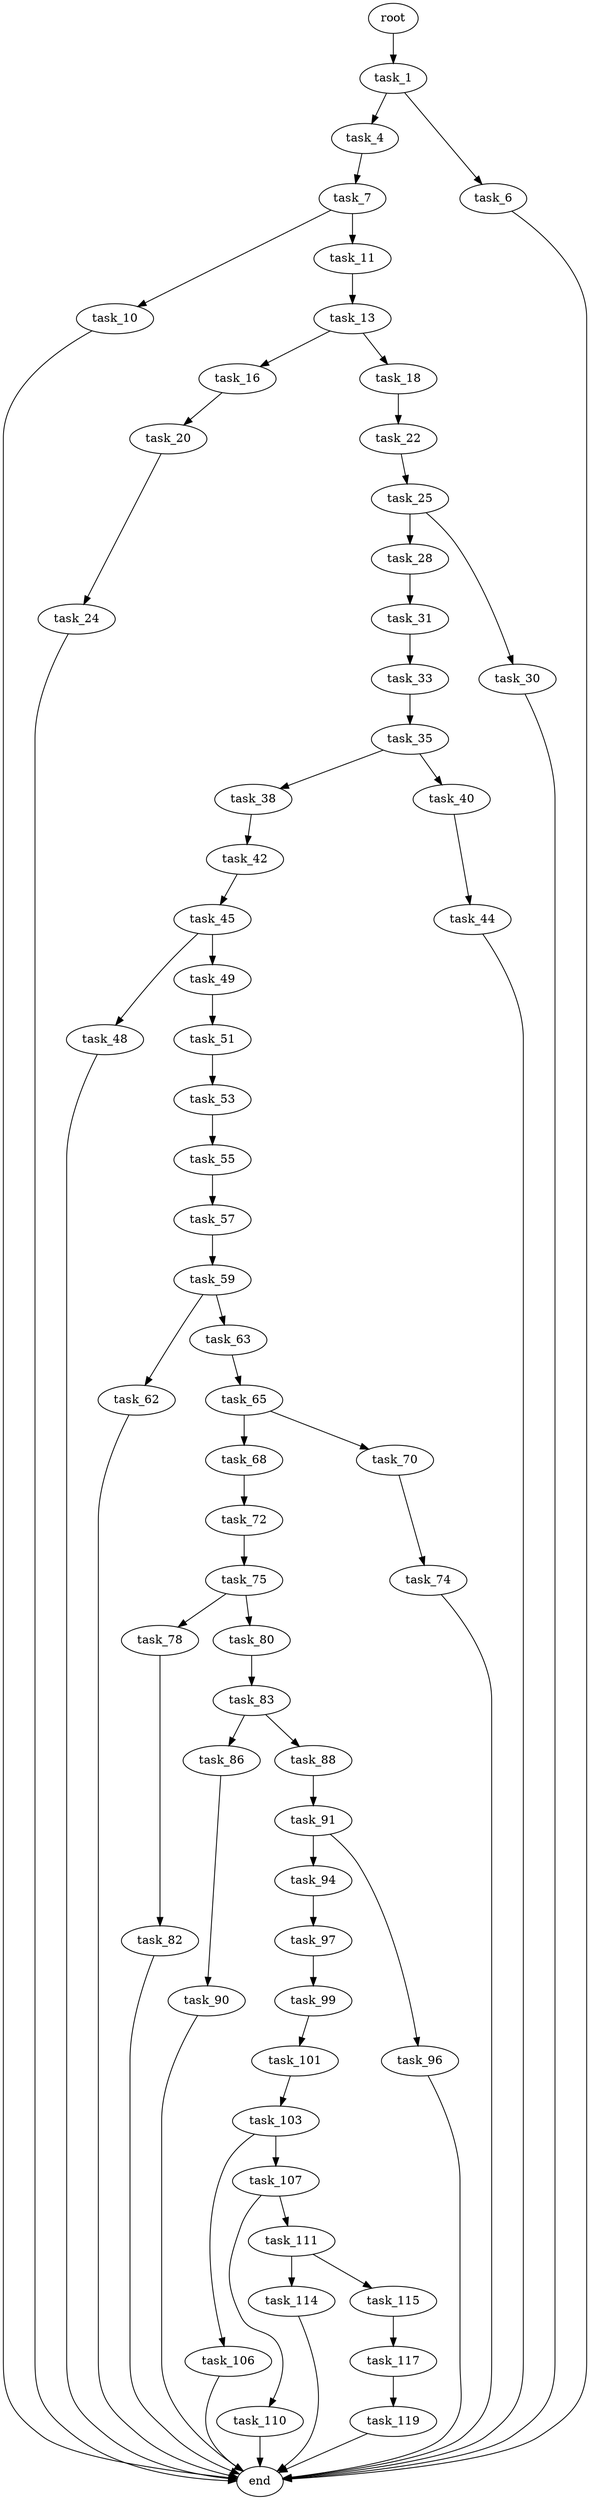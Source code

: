 digraph G {
  root [size="0.000000"];
  task_1 [size="1073741824000.000000"];
  task_4 [size="28991029248.000000"];
  task_6 [size="1006014595713.000000"];
  task_7 [size="549755813888.000000"];
  end [size="0.000000"];
  task_10 [size="782757789696.000000"];
  task_11 [size="1073741824000.000000"];
  task_13 [size="15876986236.000000"];
  task_16 [size="9592905800.000000"];
  task_18 [size="18195001024.000000"];
  task_20 [size="549755813888.000000"];
  task_22 [size="472478413246.000000"];
  task_24 [size="782757789696.000000"];
  task_25 [size="1488055907.000000"];
  task_28 [size="68719476736.000000"];
  task_30 [size="549755813888.000000"];
  task_31 [size="8231756208.000000"];
  task_33 [size="16923146238.000000"];
  task_35 [size="83207823945.000000"];
  task_38 [size="641362693202.000000"];
  task_40 [size="28909636816.000000"];
  task_42 [size="68719476736.000000"];
  task_44 [size="9668058012.000000"];
  task_45 [size="159801725276.000000"];
  task_48 [size="231928233984.000000"];
  task_49 [size="5361683394.000000"];
  task_51 [size="49487339111.000000"];
  task_53 [size="43072464906.000000"];
  task_55 [size="1073741824000.000000"];
  task_57 [size="37394722406.000000"];
  task_59 [size="31755675606.000000"];
  task_62 [size="231928233984.000000"];
  task_63 [size="231928233984.000000"];
  task_65 [size="549755813888.000000"];
  task_68 [size="68719476736.000000"];
  task_70 [size="160684852669.000000"];
  task_72 [size="368293445632.000000"];
  task_74 [size="28991029248.000000"];
  task_75 [size="9973453536.000000"];
  task_78 [size="11002588288.000000"];
  task_80 [size="400106525315.000000"];
  task_82 [size="231928233984.000000"];
  task_83 [size="413095022754.000000"];
  task_86 [size="25045583930.000000"];
  task_88 [size="368293445632.000000"];
  task_90 [size="8589934592.000000"];
  task_91 [size="141529820900.000000"];
  task_94 [size="39204514122.000000"];
  task_96 [size="3744691158.000000"];
  task_97 [size="449393218264.000000"];
  task_99 [size="38181607873.000000"];
  task_101 [size="134217728000.000000"];
  task_103 [size="26134023194.000000"];
  task_106 [size="7332513619.000000"];
  task_107 [size="2052108731.000000"];
  task_110 [size="152819422332.000000"];
  task_111 [size="21794342979.000000"];
  task_114 [size="197241818713.000000"];
  task_115 [size="176576846004.000000"];
  task_117 [size="34943547768.000000"];
  task_119 [size="25828054368.000000"];

  root -> task_1 [size="1.000000"];
  task_1 -> task_4 [size="838860800.000000"];
  task_1 -> task_6 [size="838860800.000000"];
  task_4 -> task_7 [size="75497472.000000"];
  task_6 -> end [size="1.000000"];
  task_7 -> task_10 [size="536870912.000000"];
  task_7 -> task_11 [size="536870912.000000"];
  task_10 -> end [size="1.000000"];
  task_11 -> task_13 [size="838860800.000000"];
  task_13 -> task_16 [size="301989888.000000"];
  task_13 -> task_18 [size="301989888.000000"];
  task_16 -> task_20 [size="209715200.000000"];
  task_18 -> task_22 [size="536870912.000000"];
  task_20 -> task_24 [size="536870912.000000"];
  task_22 -> task_25 [size="411041792.000000"];
  task_24 -> end [size="1.000000"];
  task_25 -> task_28 [size="33554432.000000"];
  task_25 -> task_30 [size="33554432.000000"];
  task_28 -> task_31 [size="134217728.000000"];
  task_30 -> end [size="1.000000"];
  task_31 -> task_33 [size="134217728.000000"];
  task_33 -> task_35 [size="838860800.000000"];
  task_35 -> task_38 [size="75497472.000000"];
  task_35 -> task_40 [size="75497472.000000"];
  task_38 -> task_42 [size="411041792.000000"];
  task_40 -> task_44 [size="536870912.000000"];
  task_42 -> task_45 [size="134217728.000000"];
  task_44 -> end [size="1.000000"];
  task_45 -> task_48 [size="209715200.000000"];
  task_45 -> task_49 [size="209715200.000000"];
  task_48 -> end [size="1.000000"];
  task_49 -> task_51 [size="536870912.000000"];
  task_51 -> task_53 [size="75497472.000000"];
  task_53 -> task_55 [size="679477248.000000"];
  task_55 -> task_57 [size="838860800.000000"];
  task_57 -> task_59 [size="75497472.000000"];
  task_59 -> task_62 [size="536870912.000000"];
  task_59 -> task_63 [size="536870912.000000"];
  task_62 -> end [size="1.000000"];
  task_63 -> task_65 [size="301989888.000000"];
  task_65 -> task_68 [size="536870912.000000"];
  task_65 -> task_70 [size="536870912.000000"];
  task_68 -> task_72 [size="134217728.000000"];
  task_70 -> task_74 [size="301989888.000000"];
  task_72 -> task_75 [size="411041792.000000"];
  task_74 -> end [size="1.000000"];
  task_75 -> task_78 [size="301989888.000000"];
  task_75 -> task_80 [size="301989888.000000"];
  task_78 -> task_82 [size="209715200.000000"];
  task_80 -> task_83 [size="301989888.000000"];
  task_82 -> end [size="1.000000"];
  task_83 -> task_86 [size="301989888.000000"];
  task_83 -> task_88 [size="301989888.000000"];
  task_86 -> task_90 [size="679477248.000000"];
  task_88 -> task_91 [size="411041792.000000"];
  task_90 -> end [size="1.000000"];
  task_91 -> task_94 [size="536870912.000000"];
  task_91 -> task_96 [size="536870912.000000"];
  task_94 -> task_97 [size="679477248.000000"];
  task_96 -> end [size="1.000000"];
  task_97 -> task_99 [size="301989888.000000"];
  task_99 -> task_101 [size="75497472.000000"];
  task_101 -> task_103 [size="209715200.000000"];
  task_103 -> task_106 [size="411041792.000000"];
  task_103 -> task_107 [size="411041792.000000"];
  task_106 -> end [size="1.000000"];
  task_107 -> task_110 [size="134217728.000000"];
  task_107 -> task_111 [size="134217728.000000"];
  task_110 -> end [size="1.000000"];
  task_111 -> task_114 [size="411041792.000000"];
  task_111 -> task_115 [size="411041792.000000"];
  task_114 -> end [size="1.000000"];
  task_115 -> task_117 [size="536870912.000000"];
  task_117 -> task_119 [size="134217728.000000"];
  task_119 -> end [size="1.000000"];
}
